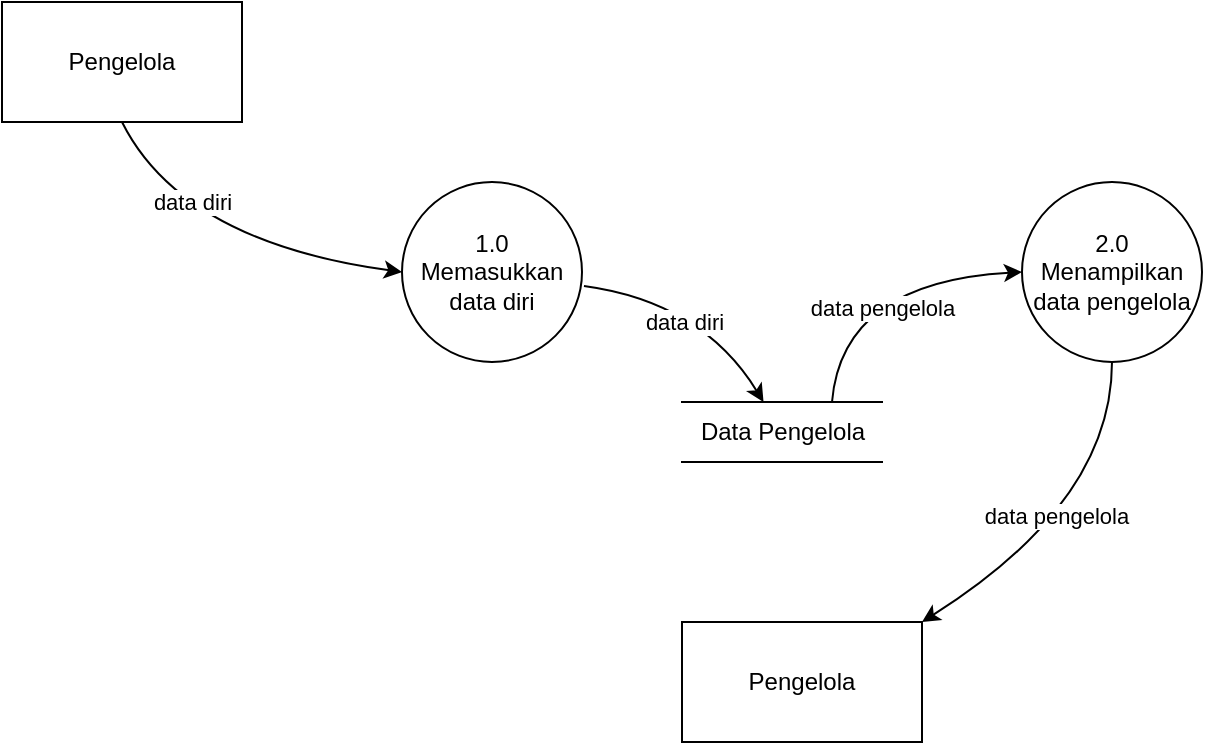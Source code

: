 <mxfile version="20.3.0" type="device"><diagram id="Y6rT7etmDUHLVpx-8NnG" name="Page-1"><mxGraphModel dx="866" dy="543" grid="1" gridSize="10" guides="1" tooltips="1" connect="1" arrows="1" fold="1" page="1" pageScale="1" pageWidth="2339" pageHeight="3300" math="0" shadow="0"><root><mxCell id="0"/><mxCell id="1" parent="0"/><mxCell id="Z3kJ67-Wq2Gr4BMeSu9G-1" value="Pengelola" style="rounded=0;whiteSpace=wrap;html=1;" parent="1" vertex="1"><mxGeometry x="100" y="70" width="120" height="60" as="geometry"/></mxCell><mxCell id="Z3kJ67-Wq2Gr4BMeSu9G-2" value="1.0&lt;br&gt;Memasukkan data diri" style="ellipse;whiteSpace=wrap;html=1;aspect=fixed;" parent="1" vertex="1"><mxGeometry x="300" y="160" width="90" height="90" as="geometry"/></mxCell><mxCell id="Z3kJ67-Wq2Gr4BMeSu9G-3" value="" style="curved=1;endArrow=classic;html=1;rounded=0;exitX=0.5;exitY=1;exitDx=0;exitDy=0;entryX=0;entryY=0.5;entryDx=0;entryDy=0;" parent="1" source="Z3kJ67-Wq2Gr4BMeSu9G-1" target="Z3kJ67-Wq2Gr4BMeSu9G-2" edge="1"><mxGeometry width="50" height="50" relative="1" as="geometry"><mxPoint x="410" y="280" as="sourcePoint"/><mxPoint x="460" y="230" as="targetPoint"/><Array as="points"><mxPoint x="190" y="190"/></Array></mxGeometry></mxCell><mxCell id="Z3kJ67-Wq2Gr4BMeSu9G-4" value="data diri" style="edgeLabel;html=1;align=center;verticalAlign=middle;resizable=0;points=[];" parent="Z3kJ67-Wq2Gr4BMeSu9G-3" vertex="1" connectable="0"><mxGeometry x="-0.426" y="13" relative="1" as="geometry"><mxPoint as="offset"/></mxGeometry></mxCell><mxCell id="Z3kJ67-Wq2Gr4BMeSu9G-5" value="Data Pengelola" style="html=1;dashed=0;whitespace=wrap;shape=partialRectangle;right=0;left=0;" parent="1" vertex="1"><mxGeometry x="440" y="270" width="100" height="30" as="geometry"/></mxCell><mxCell id="Z3kJ67-Wq2Gr4BMeSu9G-6" value="" style="curved=1;endArrow=classic;html=1;rounded=0;exitX=1.011;exitY=0.578;exitDx=0;exitDy=0;exitPerimeter=0;" parent="1" source="Z3kJ67-Wq2Gr4BMeSu9G-2" target="Z3kJ67-Wq2Gr4BMeSu9G-5" edge="1"><mxGeometry width="50" height="50" relative="1" as="geometry"><mxPoint x="430" y="260" as="sourcePoint"/><mxPoint x="480" y="210" as="targetPoint"/><Array as="points"><mxPoint x="450" y="220"/></Array></mxGeometry></mxCell><mxCell id="Z3kJ67-Wq2Gr4BMeSu9G-7" value="data diri" style="edgeLabel;html=1;align=center;verticalAlign=middle;resizable=0;points=[];" parent="Z3kJ67-Wq2Gr4BMeSu9G-6" vertex="1" connectable="0"><mxGeometry x="-0.121" y="-11" relative="1" as="geometry"><mxPoint as="offset"/></mxGeometry></mxCell><mxCell id="Z3kJ67-Wq2Gr4BMeSu9G-8" value="2.0&lt;br&gt;Menampilkan data pengelola" style="ellipse;whiteSpace=wrap;html=1;aspect=fixed;" parent="1" vertex="1"><mxGeometry x="610" y="160" width="90" height="90" as="geometry"/></mxCell><mxCell id="Z3kJ67-Wq2Gr4BMeSu9G-10" value="" style="curved=1;endArrow=classic;html=1;rounded=0;entryX=0;entryY=0.5;entryDx=0;entryDy=0;exitX=0.75;exitY=0;exitDx=0;exitDy=0;" parent="1" source="Z3kJ67-Wq2Gr4BMeSu9G-5" target="Z3kJ67-Wq2Gr4BMeSu9G-8" edge="1"><mxGeometry width="50" height="50" relative="1" as="geometry"><mxPoint x="430" y="260" as="sourcePoint"/><mxPoint x="480" y="210" as="targetPoint"/><Array as="points"><mxPoint x="520" y="210"/></Array></mxGeometry></mxCell><mxCell id="Z3kJ67-Wq2Gr4BMeSu9G-11" value="data pengelola" style="edgeLabel;html=1;align=center;verticalAlign=middle;resizable=0;points=[];" parent="Z3kJ67-Wq2Gr4BMeSu9G-10" vertex="1" connectable="0"><mxGeometry x="0.057" y="-14" relative="1" as="geometry"><mxPoint as="offset"/></mxGeometry></mxCell><mxCell id="Z3kJ67-Wq2Gr4BMeSu9G-12" value="Pengelola" style="rounded=0;whiteSpace=wrap;html=1;" parent="1" vertex="1"><mxGeometry x="440" y="380" width="120" height="60" as="geometry"/></mxCell><mxCell id="Z3kJ67-Wq2Gr4BMeSu9G-13" value="" style="curved=1;endArrow=classic;html=1;rounded=0;exitX=0.5;exitY=1;exitDx=0;exitDy=0;entryX=1;entryY=0;entryDx=0;entryDy=0;" parent="1" source="Z3kJ67-Wq2Gr4BMeSu9G-8" target="Z3kJ67-Wq2Gr4BMeSu9G-12" edge="1"><mxGeometry width="50" height="50" relative="1" as="geometry"><mxPoint x="400" y="290" as="sourcePoint"/><mxPoint x="450" y="240" as="targetPoint"/><Array as="points"><mxPoint x="655" y="320"/></Array></mxGeometry></mxCell><mxCell id="Z3kJ67-Wq2Gr4BMeSu9G-14" value="data pengelola" style="edgeLabel;html=1;align=center;verticalAlign=middle;resizable=0;points=[];" parent="Z3kJ67-Wq2Gr4BMeSu9G-13" vertex="1" connectable="0"><mxGeometry x="0.068" y="-9" relative="1" as="geometry"><mxPoint as="offset"/></mxGeometry></mxCell></root></mxGraphModel></diagram></mxfile>